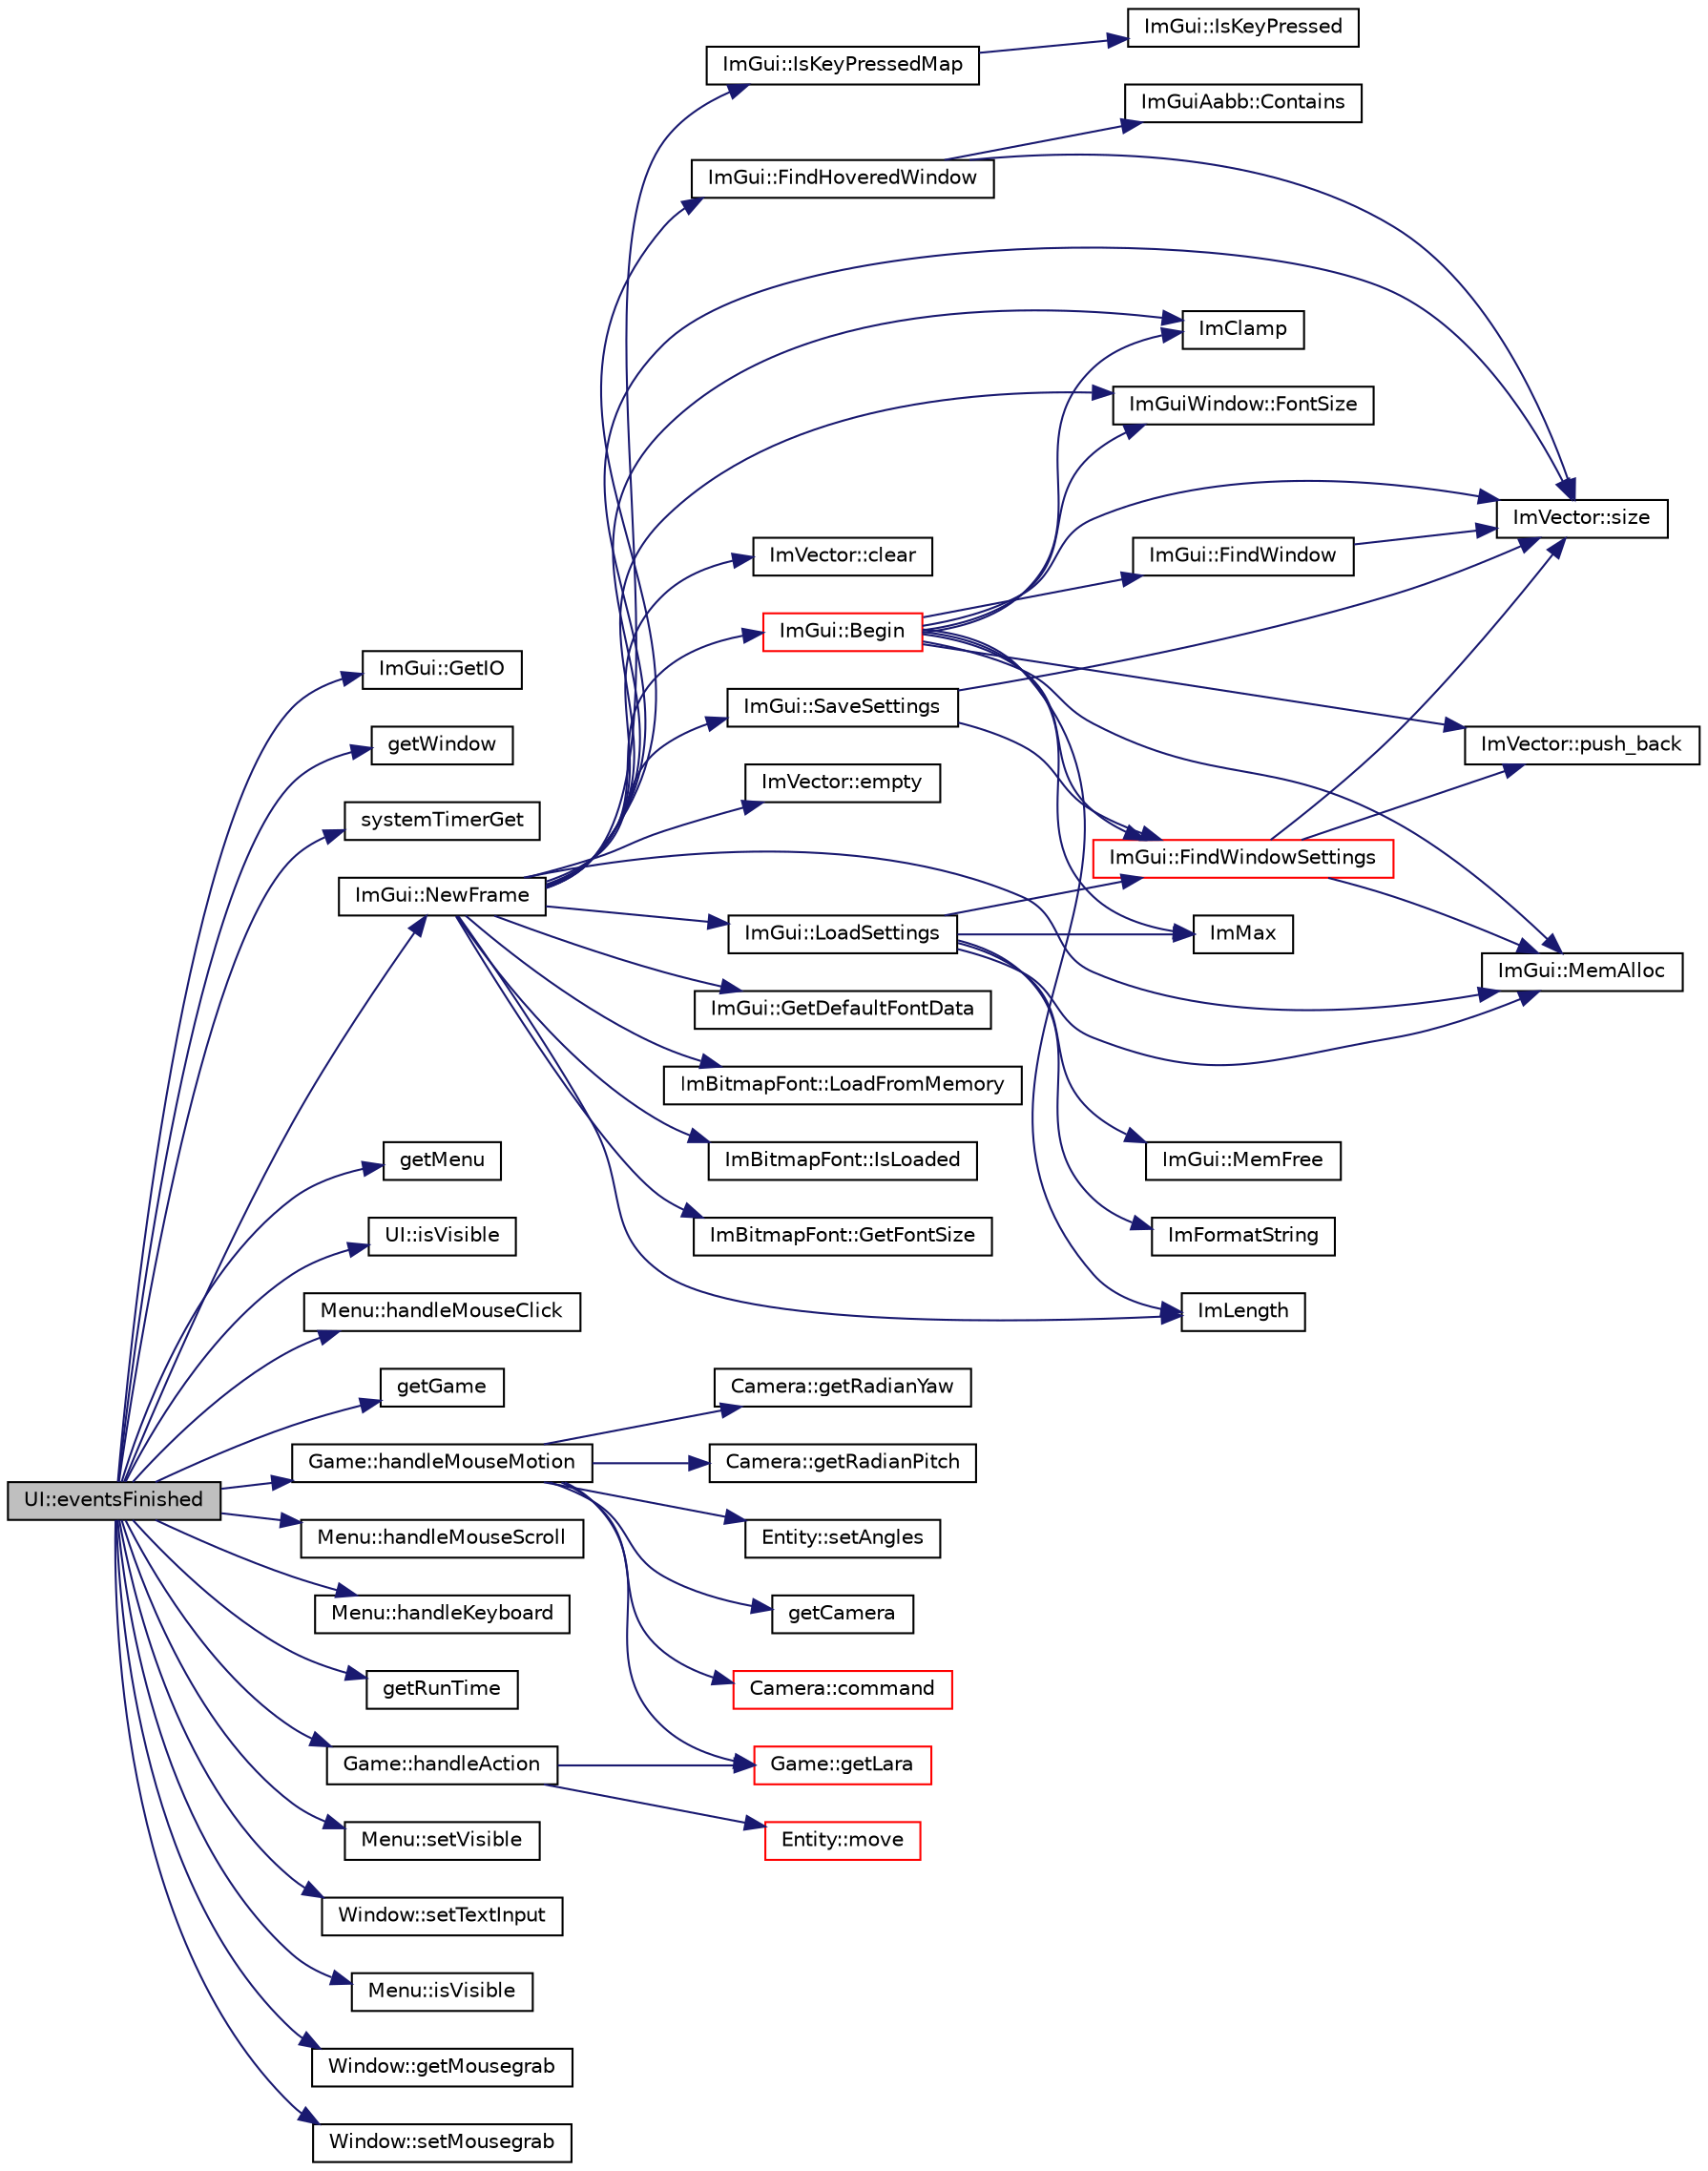 digraph "UI::eventsFinished"
{
 // INTERACTIVE_SVG=YES
  edge [fontname="Helvetica",fontsize="10",labelfontname="Helvetica",labelfontsize="10"];
  node [fontname="Helvetica",fontsize="10",shape=record];
  rankdir="LR";
  Node1 [label="UI::eventsFinished",height=0.2,width=0.4,color="black", fillcolor="grey75", style="filled" fontcolor="black"];
  Node1 -> Node2 [color="midnightblue",fontsize="10",style="solid",fontname="Helvetica"];
  Node2 [label="ImGui::GetIO",height=0.2,width=0.4,color="black", fillcolor="white", style="filled",URL="$namespace_im_gui.html#a3179e560812f878f3961ce803a5d9302"];
  Node1 -> Node3 [color="midnightblue",fontsize="10",style="solid",fontname="Helvetica"];
  Node3 [label="getWindow",height=0.2,width=0.4,color="black", fillcolor="white", style="filled",URL="$_window_8h.html#a569be9f3eab26d2ba994a32b75dc9896"];
  Node1 -> Node4 [color="midnightblue",fontsize="10",style="solid",fontname="Helvetica"];
  Node4 [label="systemTimerGet",height=0.2,width=0.4,color="black", fillcolor="white", style="filled",URL="$time_8h.html#a15c730eb70c62952fab33f8e04dca3c0",tooltip="Read the system timer. "];
  Node1 -> Node5 [color="midnightblue",fontsize="10",style="solid",fontname="Helvetica"];
  Node5 [label="ImGui::NewFrame",height=0.2,width=0.4,color="black", fillcolor="white", style="filled",URL="$namespace_im_gui.html#ab3f1fc018f903b7ad79fd10663375774"];
  Node5 -> Node6 [color="midnightblue",fontsize="10",style="solid",fontname="Helvetica"];
  Node6 [label="ImGui::MemAlloc",height=0.2,width=0.4,color="black", fillcolor="white", style="filled",URL="$namespace_im_gui.html#a15efb2cac4a54b35489c5984ba1b661a"];
  Node5 -> Node7 [color="midnightblue",fontsize="10",style="solid",fontname="Helvetica"];
  Node7 [label="ImVector::empty",height=0.2,width=0.4,color="black", fillcolor="white", style="filled",URL="$class_im_vector.html#a0605d0ed312e7fad24e3602f6b1b9310"];
  Node5 -> Node8 [color="midnightblue",fontsize="10",style="solid",fontname="Helvetica"];
  Node8 [label="ImGui::LoadSettings",height=0.2,width=0.4,color="black", fillcolor="white", style="filled",URL="$namespace_im_gui.html#a00317c6af41969031a246d4c2833d92d"];
  Node8 -> Node6 [color="midnightblue",fontsize="10",style="solid",fontname="Helvetica"];
  Node8 -> Node9 [color="midnightblue",fontsize="10",style="solid",fontname="Helvetica"];
  Node9 [label="ImGui::MemFree",height=0.2,width=0.4,color="black", fillcolor="white", style="filled",URL="$namespace_im_gui.html#a269ec695c6e722ec3da85dae37f0675d"];
  Node8 -> Node10 [color="midnightblue",fontsize="10",style="solid",fontname="Helvetica"];
  Node10 [label="ImFormatString",height=0.2,width=0.4,color="black", fillcolor="white", style="filled",URL="$imgui_8cpp.html#aad3493f8cf448075c5679b1ee84c6db0"];
  Node8 -> Node11 [color="midnightblue",fontsize="10",style="solid",fontname="Helvetica"];
  Node11 [label="ImGui::FindWindowSettings",height=0.2,width=0.4,color="red", fillcolor="white", style="filled",URL="$namespace_im_gui.html#ab1acbcb5b1357c1ae18ece7311e38ff0"];
  Node11 -> Node12 [color="midnightblue",fontsize="10",style="solid",fontname="Helvetica"];
  Node12 [label="ImVector::size",height=0.2,width=0.4,color="black", fillcolor="white", style="filled",URL="$class_im_vector.html#aca1e71e6792c7e319fc0df78bf2cbc5f"];
  Node11 -> Node6 [color="midnightblue",fontsize="10",style="solid",fontname="Helvetica"];
  Node11 -> Node13 [color="midnightblue",fontsize="10",style="solid",fontname="Helvetica"];
  Node13 [label="ImVector::push_back",height=0.2,width=0.4,color="black", fillcolor="white", style="filled",URL="$class_im_vector.html#a68387993f2a5f5c3b2a7139d9ab778b8"];
  Node8 -> Node14 [color="midnightblue",fontsize="10",style="solid",fontname="Helvetica"];
  Node14 [label="ImMax",height=0.2,width=0.4,color="black", fillcolor="white", style="filled",URL="$imgui_8cpp.html#a6fb8dd1bd2fa0e1c6065dc7123cb7f3e"];
  Node5 -> Node15 [color="midnightblue",fontsize="10",style="solid",fontname="Helvetica"];
  Node15 [label="ImGui::GetDefaultFontData",height=0.2,width=0.4,color="black", fillcolor="white", style="filled",URL="$namespace_im_gui.html#a10677ac25e62dcb375f0bc5c5e69397b"];
  Node5 -> Node16 [color="midnightblue",fontsize="10",style="solid",fontname="Helvetica"];
  Node16 [label="ImBitmapFont::LoadFromMemory",height=0.2,width=0.4,color="black", fillcolor="white", style="filled",URL="$struct_im_bitmap_font.html#afd728af9671b145422e03274659924f9"];
  Node5 -> Node17 [color="midnightblue",fontsize="10",style="solid",fontname="Helvetica"];
  Node17 [label="ImBitmapFont::IsLoaded",height=0.2,width=0.4,color="black", fillcolor="white", style="filled",URL="$struct_im_bitmap_font.html#afd89bb04a817508e793ce1d7899680c3"];
  Node5 -> Node18 [color="midnightblue",fontsize="10",style="solid",fontname="Helvetica"];
  Node18 [label="ImBitmapFont::GetFontSize",height=0.2,width=0.4,color="black", fillcolor="white", style="filled",URL="$struct_im_bitmap_font.html#afdc06e6a9fb31fe7b9f17913696cca59"];
  Node5 -> Node19 [color="midnightblue",fontsize="10",style="solid",fontname="Helvetica"];
  Node19 [label="ImLength",height=0.2,width=0.4,color="black", fillcolor="white", style="filled",URL="$imgui_8cpp.html#abc40be5a28ecdfd02c698a1003aee0eb"];
  Node5 -> Node20 [color="midnightblue",fontsize="10",style="solid",fontname="Helvetica"];
  Node20 [label="ImGui::SaveSettings",height=0.2,width=0.4,color="black", fillcolor="white", style="filled",URL="$namespace_im_gui.html#a558193d5f90c16554a45d2424ed7c026"];
  Node20 -> Node12 [color="midnightblue",fontsize="10",style="solid",fontname="Helvetica"];
  Node20 -> Node11 [color="midnightblue",fontsize="10",style="solid",fontname="Helvetica"];
  Node5 -> Node21 [color="midnightblue",fontsize="10",style="solid",fontname="Helvetica"];
  Node21 [label="ImGui::FindHoveredWindow",height=0.2,width=0.4,color="black", fillcolor="white", style="filled",URL="$namespace_im_gui.html#ab2a168bec66c57b4c1f9f6b2398a7ddf"];
  Node21 -> Node12 [color="midnightblue",fontsize="10",style="solid",fontname="Helvetica"];
  Node21 -> Node22 [color="midnightblue",fontsize="10",style="solid",fontname="Helvetica"];
  Node22 [label="ImGuiAabb::Contains",height=0.2,width=0.4,color="black", fillcolor="white", style="filled",URL="$struct_im_gui_aabb.html#abaaac47a27f3fcc4b8e4c7051b2a70c3"];
  Node5 -> Node23 [color="midnightblue",fontsize="10",style="solid",fontname="Helvetica"];
  Node23 [label="ImClamp",height=0.2,width=0.4,color="black", fillcolor="white", style="filled",URL="$imgui_8cpp.html#a51f8c6838b99b66da311ebd61aef059c"];
  Node5 -> Node24 [color="midnightblue",fontsize="10",style="solid",fontname="Helvetica"];
  Node24 [label="ImGuiWindow::FontSize",height=0.2,width=0.4,color="black", fillcolor="white", style="filled",URL="$struct_im_gui_window.html#a67007799e318d08070b70387ec28d791"];
  Node5 -> Node25 [color="midnightblue",fontsize="10",style="solid",fontname="Helvetica"];
  Node25 [label="ImGui::IsKeyPressedMap",height=0.2,width=0.4,color="black", fillcolor="white", style="filled",URL="$namespace_im_gui.html#ababc1ff7044aaac2b7129c3793e14256"];
  Node25 -> Node26 [color="midnightblue",fontsize="10",style="solid",fontname="Helvetica"];
  Node26 [label="ImGui::IsKeyPressed",height=0.2,width=0.4,color="black", fillcolor="white", style="filled",URL="$namespace_im_gui.html#a4bcc9d44c894ed2294d865ede986313d"];
  Node5 -> Node12 [color="midnightblue",fontsize="10",style="solid",fontname="Helvetica"];
  Node5 -> Node27 [color="midnightblue",fontsize="10",style="solid",fontname="Helvetica"];
  Node27 [label="ImVector::clear",height=0.2,width=0.4,color="black", fillcolor="white", style="filled",URL="$class_im_vector.html#ae2d401b4ec5f1113cdb8edb5a61a38f7"];
  Node5 -> Node28 [color="midnightblue",fontsize="10",style="solid",fontname="Helvetica"];
  Node28 [label="ImGui::Begin",height=0.2,width=0.4,color="red", fillcolor="white", style="filled",URL="$namespace_im_gui.html#a78d13fe32b1b05dc251d1b1cfdf9efb4"];
  Node28 -> Node29 [color="midnightblue",fontsize="10",style="solid",fontname="Helvetica"];
  Node29 [label="ImGui::FindWindow",height=0.2,width=0.4,color="black", fillcolor="white", style="filled",URL="$namespace_im_gui.html#a3b2ceafda121784b1c8307eff41d3ee1"];
  Node29 -> Node12 [color="midnightblue",fontsize="10",style="solid",fontname="Helvetica"];
  Node28 -> Node6 [color="midnightblue",fontsize="10",style="solid",fontname="Helvetica"];
  Node28 -> Node11 [color="midnightblue",fontsize="10",style="solid",fontname="Helvetica"];
  Node28 -> Node19 [color="midnightblue",fontsize="10",style="solid",fontname="Helvetica"];
  Node28 -> Node13 [color="midnightblue",fontsize="10",style="solid",fontname="Helvetica"];
  Node28 -> Node12 [color="midnightblue",fontsize="10",style="solid",fontname="Helvetica"];
  Node28 -> Node24 [color="midnightblue",fontsize="10",style="solid",fontname="Helvetica"];
  Node28 -> Node14 [color="midnightblue",fontsize="10",style="solid",fontname="Helvetica"];
  Node28 -> Node23 [color="midnightblue",fontsize="10",style="solid",fontname="Helvetica"];
  Node1 -> Node30 [color="midnightblue",fontsize="10",style="solid",fontname="Helvetica"];
  Node30 [label="getMenu",height=0.2,width=0.4,color="black", fillcolor="white", style="filled",URL="$_menu_8h.html#abd434c2e522fed4cc4cd1e4064caf45b"];
  Node1 -> Node31 [color="midnightblue",fontsize="10",style="solid",fontname="Helvetica"];
  Node31 [label="UI::isVisible",height=0.2,width=0.4,color="black", fillcolor="white", style="filled",URL="$class_u_i.html#a6b6235d759f9984e07908de058d12ab6"];
  Node1 -> Node32 [color="midnightblue",fontsize="10",style="solid",fontname="Helvetica"];
  Node32 [label="Menu::handleMouseClick",height=0.2,width=0.4,color="black", fillcolor="white", style="filled",URL="$class_menu.html#a211e42742098ae3ef78d7bf5b9fec793"];
  Node1 -> Node33 [color="midnightblue",fontsize="10",style="solid",fontname="Helvetica"];
  Node33 [label="getGame",height=0.2,width=0.4,color="black", fillcolor="white", style="filled",URL="$_game_8h.html#a37da78d5bcf85296a978f23c73c49320"];
  Node1 -> Node34 [color="midnightblue",fontsize="10",style="solid",fontname="Helvetica"];
  Node34 [label="Game::handleMouseMotion",height=0.2,width=0.4,color="black", fillcolor="white", style="filled",URL="$class_game.html#a5f23c2acdcf925343fb67032a5454fca"];
  Node34 -> Node35 [color="midnightblue",fontsize="10",style="solid",fontname="Helvetica"];
  Node35 [label="getCamera",height=0.2,width=0.4,color="black", fillcolor="white", style="filled",URL="$_camera_8h.html#af662de0d8cf096f2986eac6a4290cc23"];
  Node34 -> Node36 [color="midnightblue",fontsize="10",style="solid",fontname="Helvetica"];
  Node36 [label="Camera::command",height=0.2,width=0.4,color="red", fillcolor="white", style="filled",URL="$class_camera.html#a2f3a6b567730e6ff919d1347ae7adea5",tooltip="Sends interactive command to camera. "];
  Node34 -> Node37 [color="midnightblue",fontsize="10",style="solid",fontname="Helvetica"];
  Node37 [label="Camera::getRadianYaw",height=0.2,width=0.4,color="black", fillcolor="white", style="filled",URL="$class_camera.html#a2f2185171286c77de97ebe0b67fce969",tooltip="Get angle/yaw of camera. "];
  Node34 -> Node38 [color="midnightblue",fontsize="10",style="solid",fontname="Helvetica"];
  Node38 [label="Camera::getRadianPitch",height=0.2,width=0.4,color="black", fillcolor="white", style="filled",URL="$class_camera.html#a332decd9d9741efdd9df1bf2d775c884",tooltip="Get angle/pitch of camera. "];
  Node34 -> Node39 [color="midnightblue",fontsize="10",style="solid",fontname="Helvetica"];
  Node39 [label="Game::getLara",height=0.2,width=0.4,color="red", fillcolor="white", style="filled",URL="$class_game.html#aacc7cc1f43287635ec6d6fa4ae9a2141"];
  Node34 -> Node40 [color="midnightblue",fontsize="10",style="solid",fontname="Helvetica"];
  Node40 [label="Entity::setAngles",height=0.2,width=0.4,color="black", fillcolor="white", style="filled",URL="$class_entity.html#a6d3ac45e453e564ec2ae0c66dbffa8a8"];
  Node1 -> Node41 [color="midnightblue",fontsize="10",style="solid",fontname="Helvetica"];
  Node41 [label="Menu::handleMouseScroll",height=0.2,width=0.4,color="black", fillcolor="white", style="filled",URL="$class_menu.html#a46713b41332e31539350cff8631cc7bb"];
  Node1 -> Node42 [color="midnightblue",fontsize="10",style="solid",fontname="Helvetica"];
  Node42 [label="Menu::handleKeyboard",height=0.2,width=0.4,color="black", fillcolor="white", style="filled",URL="$class_menu.html#a07cc3abd83561986c143f2d3820f3241"];
  Node1 -> Node43 [color="midnightblue",fontsize="10",style="solid",fontname="Helvetica"];
  Node43 [label="getRunTime",height=0.2,width=0.4,color="black", fillcolor="white", style="filled",URL="$_run_time_8h.html#a5725e2249d7e2af1a5c46bbd31084a85"];
  Node1 -> Node44 [color="midnightblue",fontsize="10",style="solid",fontname="Helvetica"];
  Node44 [label="Game::handleAction",height=0.2,width=0.4,color="black", fillcolor="white", style="filled",URL="$class_game.html#a2159fe214fb67768f3a0d6d887206c31"];
  Node44 -> Node39 [color="midnightblue",fontsize="10",style="solid",fontname="Helvetica"];
  Node44 -> Node45 [color="midnightblue",fontsize="10",style="solid",fontname="Helvetica"];
  Node45 [label="Entity::move",height=0.2,width=0.4,color="red", fillcolor="white", style="filled",URL="$class_entity.html#ac081c2b4fd1ee2a737db44a306ec466d"];
  Node1 -> Node46 [color="midnightblue",fontsize="10",style="solid",fontname="Helvetica"];
  Node46 [label="Menu::setVisible",height=0.2,width=0.4,color="black", fillcolor="white", style="filled",URL="$class_menu.html#ad4debf1eb58bdc069345c3a958e32438"];
  Node1 -> Node47 [color="midnightblue",fontsize="10",style="solid",fontname="Helvetica"];
  Node47 [label="Window::setTextInput",height=0.2,width=0.4,color="black", fillcolor="white", style="filled",URL="$class_window.html#aa8159a04cc0e6d6ef55f31e87bf6e964"];
  Node1 -> Node48 [color="midnightblue",fontsize="10",style="solid",fontname="Helvetica"];
  Node48 [label="Menu::isVisible",height=0.2,width=0.4,color="black", fillcolor="white", style="filled",URL="$class_menu.html#a8d4da597309cd53365e00b48384652c8"];
  Node1 -> Node49 [color="midnightblue",fontsize="10",style="solid",fontname="Helvetica"];
  Node49 [label="Window::getMousegrab",height=0.2,width=0.4,color="black", fillcolor="white", style="filled",URL="$class_window.html#a99ea6715677277116efd18135692d13b"];
  Node1 -> Node50 [color="midnightblue",fontsize="10",style="solid",fontname="Helvetica"];
  Node50 [label="Window::setMousegrab",height=0.2,width=0.4,color="black", fillcolor="white", style="filled",URL="$class_window.html#a962af307c5dc566cbdfce0d06c400b55"];
}
